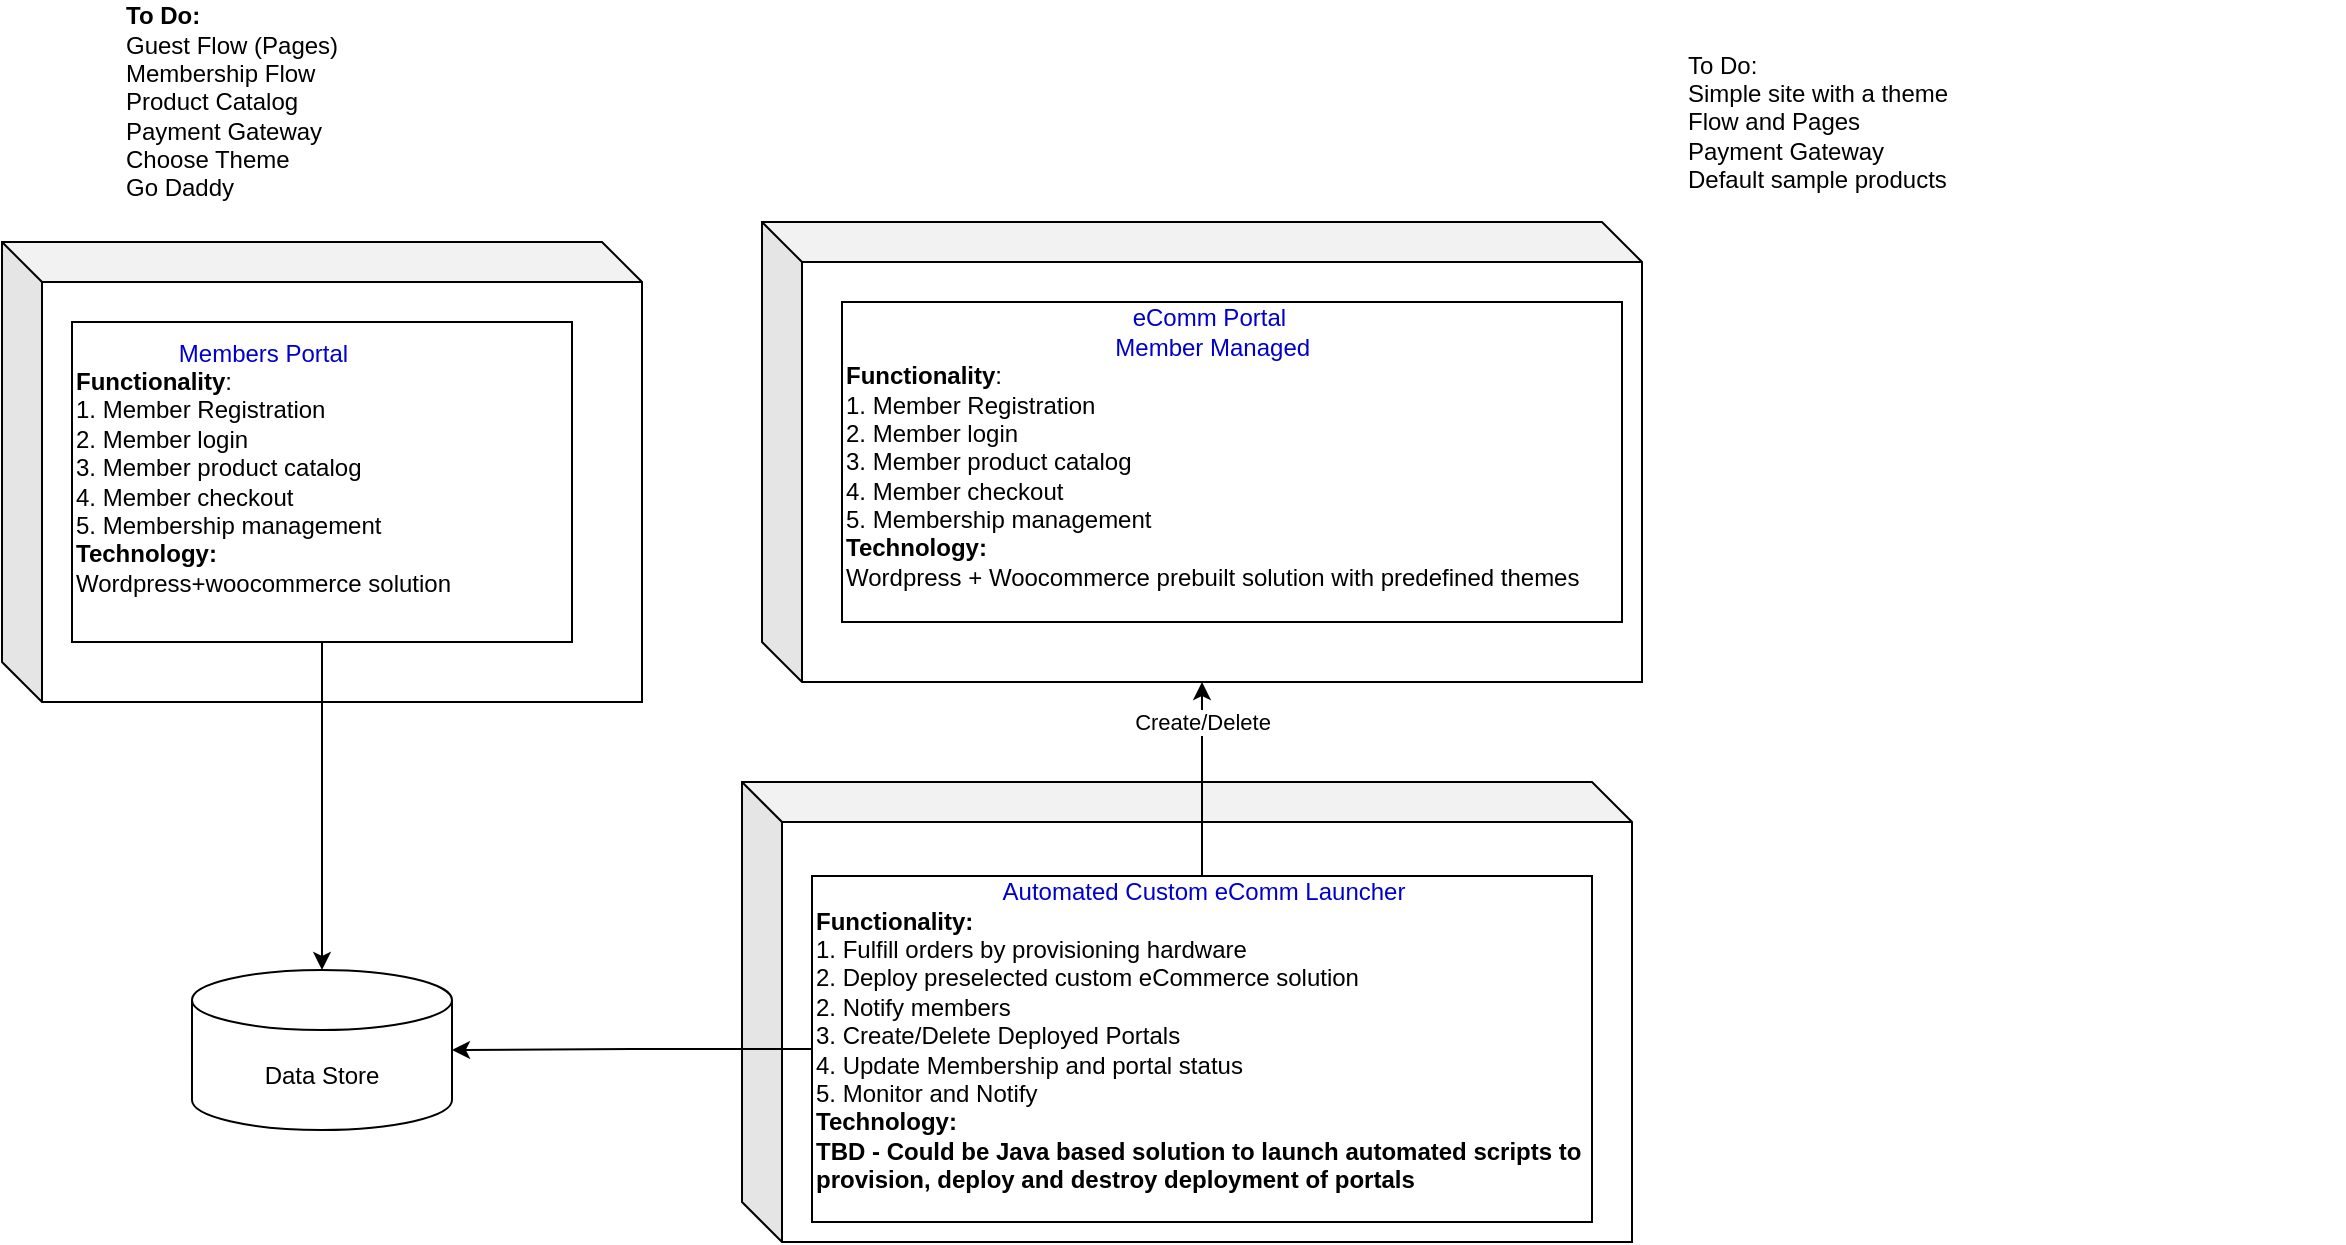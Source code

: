 <mxfile version="15.4.0" type="github">
  <diagram name="Page-1" id="c4acf3e9-155e-7222-9cf6-157b1a14988f">
    <mxGraphModel dx="1422" dy="794" grid="1" gridSize="10" guides="1" tooltips="1" connect="1" arrows="1" fold="1" page="1" pageScale="1" pageWidth="850" pageHeight="1100" background="none" math="0" shadow="0">
      <root>
        <mxCell id="0" />
        <mxCell id="1" parent="0" />
        <mxCell id="5d2195bd80daf111-35" style="edgeStyle=orthogonalEdgeStyle;rounded=0;html=1;dashed=1;labelBackgroundColor=none;startFill=0;endArrow=open;endFill=0;endSize=10;fontFamily=Verdana;fontSize=10;" parent="1" edge="1">
          <mxGeometry relative="1" as="geometry">
            <Array as="points">
              <mxPoint x="545" y="970" />
              <mxPoint x="545" y="970" />
            </Array>
            <mxPoint x="545" y="963" as="sourcePoint" />
          </mxGeometry>
        </mxCell>
        <mxCell id="5d2195bd80daf111-36" style="edgeStyle=orthogonalEdgeStyle;rounded=0;html=1;dashed=1;labelBackgroundColor=none;startFill=0;endArrow=open;endFill=0;endSize=10;fontFamily=Verdana;fontSize=10;" parent="1" edge="1">
          <mxGeometry relative="1" as="geometry">
            <Array as="points">
              <mxPoint x="550" y="520" />
            </Array>
            <mxPoint x="490" y="520" as="targetPoint" />
          </mxGeometry>
        </mxCell>
        <mxCell id="5d2195bd80daf111-34" style="edgeStyle=orthogonalEdgeStyle;rounded=0;html=1;dashed=1;labelBackgroundColor=none;startFill=0;endArrow=open;endFill=0;endSize=10;fontFamily=Verdana;fontSize=10;" parent="1" edge="1">
          <mxGeometry relative="1" as="geometry">
            <Array as="points">
              <mxPoint x="410" y="1029" />
              <mxPoint x="410" y="1029" />
            </Array>
            <mxPoint x="490" y="1029" as="targetPoint" />
          </mxGeometry>
        </mxCell>
        <mxCell id="5d2195bd80daf111-30" style="edgeStyle=orthogonalEdgeStyle;rounded=0;html=1;dashed=1;labelBackgroundColor=none;startFill=0;endArrow=open;endFill=0;endSize=10;fontFamily=Verdana;fontSize=10;" parent="1" edge="1">
          <mxGeometry relative="1" as="geometry">
            <Array as="points">
              <mxPoint x="300" y="580" />
              <mxPoint x="300" y="642" />
            </Array>
            <mxPoint x="250" y="580" as="sourcePoint" />
          </mxGeometry>
        </mxCell>
        <mxCell id="5d2195bd80daf111-32" style="edgeStyle=orthogonalEdgeStyle;rounded=0;html=1;dashed=1;labelBackgroundColor=none;startFill=0;endArrow=open;endFill=0;endSize=10;fontFamily=Verdana;fontSize=10;" parent="1" edge="1">
          <mxGeometry relative="1" as="geometry">
            <Array as="points">
              <mxPoint x="170" y="780" />
            </Array>
            <mxPoint x="170" y="590" as="sourcePoint" />
          </mxGeometry>
        </mxCell>
        <mxCell id="5d2195bd80daf111-33" style="edgeStyle=orthogonalEdgeStyle;rounded=0;html=1;dashed=1;labelBackgroundColor=none;startFill=0;endArrow=open;endFill=0;endSize=10;fontFamily=Verdana;fontSize=10;" parent="1" edge="1">
          <mxGeometry relative="1" as="geometry">
            <Array as="points">
              <mxPoint x="140" y="978" />
            </Array>
            <mxPoint x="140" y="590" as="sourcePoint" />
          </mxGeometry>
        </mxCell>
        <mxCell id="Naqz7WwvthQqh0Y6qo8N-1" value="&lt;div style=&quot;text-align: justify&quot;&gt;&lt;span&gt;Dedicated VM&lt;/span&gt;&lt;/div&gt;" style="shape=cube;whiteSpace=wrap;html=1;boundedLbl=1;backgroundOutline=1;darkOpacity=0.05;darkOpacity2=0.1;" parent="1" vertex="1">
          <mxGeometry x="470" y="120" width="440" height="230" as="geometry" />
        </mxCell>
        <mxCell id="Naqz7WwvthQqh0Y6qo8N-4" value="Home Portal" style="shape=cube;whiteSpace=wrap;html=1;boundedLbl=1;backgroundOutline=1;darkOpacity=0.05;darkOpacity2=0.1;" parent="1" vertex="1">
          <mxGeometry x="90" y="130" width="320" height="230" as="geometry" />
        </mxCell>
        <mxCell id="Naqz7WwvthQqh0Y6qo8N-7" style="edgeStyle=orthogonalEdgeStyle;rounded=0;orthogonalLoop=1;jettySize=auto;html=1;entryX=0.5;entryY=0;entryDx=0;entryDy=0;entryPerimeter=0;" parent="1" source="Naqz7WwvthQqh0Y6qo8N-5" target="Naqz7WwvthQqh0Y6qo8N-6" edge="1">
          <mxGeometry relative="1" as="geometry" />
        </mxCell>
        <mxCell id="Naqz7WwvthQqh0Y6qo8N-5" value="&lt;div style=&quot;text-align: center&quot;&gt;&lt;span&gt;&lt;font color=&quot;#0000cc&quot;&gt;Members Portal&lt;/font&gt;&lt;/span&gt;&lt;/div&gt;&lt;div&gt;&lt;b&gt;Functionality&lt;/b&gt;:&lt;/div&gt;&lt;div&gt;&lt;span&gt;1. Member Registration&lt;/span&gt;&lt;/div&gt;&lt;div&gt;&lt;span&gt;2. Member login&lt;/span&gt;&lt;/div&gt;&lt;div&gt;&lt;span&gt;3. Member product catalog&lt;/span&gt;&lt;/div&gt;&lt;div&gt;&lt;span&gt;4. Member checkout&lt;/span&gt;&lt;/div&gt;&lt;div&gt;&lt;span&gt;5. Membership management&lt;/span&gt;&lt;/div&gt;&lt;div&gt;&lt;span&gt;&lt;b&gt;Technology:&lt;/b&gt;&lt;/span&gt;&lt;/div&gt;&lt;div&gt;Wordpress+woocommerce solution&lt;/div&gt;&lt;div&gt;&lt;span&gt;&lt;br&gt;&lt;/span&gt;&lt;/div&gt;" style="rounded=0;whiteSpace=wrap;html=1;align=left;" parent="1" vertex="1">
          <mxGeometry x="125" y="170" width="250" height="160" as="geometry" />
        </mxCell>
        <mxCell id="Naqz7WwvthQqh0Y6qo8N-6" value="Data Store" style="shape=cylinder3;whiteSpace=wrap;html=1;boundedLbl=1;backgroundOutline=1;size=15;" parent="1" vertex="1">
          <mxGeometry x="185" y="494" width="130" height="80" as="geometry" />
        </mxCell>
        <mxCell id="Naqz7WwvthQqh0Y6qo8N-8" value="Home Portal" style="shape=cube;whiteSpace=wrap;html=1;boundedLbl=1;backgroundOutline=1;darkOpacity=0.05;darkOpacity2=0.1;" parent="1" vertex="1">
          <mxGeometry x="460" y="400" width="445" height="230" as="geometry" />
        </mxCell>
        <mxCell id="Naqz7WwvthQqh0Y6qo8N-10" style="edgeStyle=orthogonalEdgeStyle;rounded=0;orthogonalLoop=1;jettySize=auto;html=1;entryX=1;entryY=0.5;entryDx=0;entryDy=0;entryPerimeter=0;" parent="1" source="Naqz7WwvthQqh0Y6qo8N-9" target="Naqz7WwvthQqh0Y6qo8N-6" edge="1">
          <mxGeometry relative="1" as="geometry" />
        </mxCell>
        <mxCell id="Naqz7WwvthQqh0Y6qo8N-11" style="edgeStyle=orthogonalEdgeStyle;rounded=0;orthogonalLoop=1;jettySize=auto;html=1;" parent="1" source="Naqz7WwvthQqh0Y6qo8N-9" target="Naqz7WwvthQqh0Y6qo8N-1" edge="1">
          <mxGeometry relative="1" as="geometry" />
        </mxCell>
        <mxCell id="Naqz7WwvthQqh0Y6qo8N-13" value="Create/Delete" style="edgeLabel;html=1;align=center;verticalAlign=middle;resizable=0;points=[];" parent="Naqz7WwvthQqh0Y6qo8N-11" vertex="1" connectable="0">
          <mxGeometry x="0.33" relative="1" as="geometry">
            <mxPoint y="-13" as="offset" />
          </mxGeometry>
        </mxCell>
        <mxCell id="Naqz7WwvthQqh0Y6qo8N-9" value="&lt;div style=&quot;text-align: center&quot;&gt;&lt;font color=&quot;#0000cc&quot;&gt;Automated Custom eComm Launcher&lt;/font&gt;&lt;/div&gt;&lt;div&gt;&lt;span&gt;&lt;b&gt;Functionality:&lt;/b&gt;&lt;/span&gt;&lt;/div&gt;&lt;div&gt;&lt;span&gt;1. Fulfill&amp;nbsp;orders by provisioning hardware&amp;nbsp;&lt;/span&gt;&lt;/div&gt;&lt;div&gt;&lt;span&gt;2. Deploy preselected custom eCommerce solution&lt;/span&gt;&lt;/div&gt;&lt;div&gt;&lt;span&gt;2. Notify members&lt;/span&gt;&lt;/div&gt;&lt;div&gt;&lt;span&gt;3. Create/Delete Deployed Portals&lt;/span&gt;&lt;/div&gt;&lt;div&gt;&lt;span&gt;4. Update Membership and portal status&lt;/span&gt;&lt;/div&gt;&lt;div&gt;&lt;span&gt;5. Monitor and Notify&amp;nbsp; &amp;nbsp;&lt;/span&gt;&lt;/div&gt;&lt;div&gt;&lt;span&gt;&lt;b&gt;Technology:&lt;/b&gt;&lt;/span&gt;&lt;/div&gt;&lt;div&gt;&lt;span&gt;&lt;b&gt;TBD - Could be Java based solution to launch automated scripts to provision, deploy and destroy deployment of portals&lt;/b&gt;&lt;/span&gt;&lt;/div&gt;&lt;div&gt;&lt;span&gt;&lt;br&gt;&lt;/span&gt;&lt;/div&gt;" style="rounded=0;whiteSpace=wrap;html=1;align=left;" parent="1" vertex="1">
          <mxGeometry x="495" y="447" width="390" height="173" as="geometry" />
        </mxCell>
        <mxCell id="Naqz7WwvthQqh0Y6qo8N-12" value="&lt;div style=&quot;text-align: center&quot;&gt;&lt;span&gt;&lt;font color=&quot;#0000cc&quot;&gt;eComm Portal&amp;nbsp;&lt;/font&gt;&lt;/span&gt;&lt;/div&gt;&lt;div style=&quot;text-align: center&quot;&gt;&lt;span&gt;&lt;font color=&quot;#0000cc&quot;&gt;Member Managed&lt;/font&gt;&lt;/span&gt;&lt;/div&gt;&lt;div&gt;&lt;b&gt;Functionality&lt;/b&gt;:&lt;/div&gt;&lt;div&gt;&lt;span&gt;1. Member Registration&lt;/span&gt;&lt;/div&gt;&lt;div&gt;&lt;span&gt;2. Member login&lt;/span&gt;&lt;/div&gt;&lt;div&gt;&lt;span&gt;3. Member product catalog&lt;/span&gt;&lt;/div&gt;&lt;div&gt;&lt;span&gt;4. Member checkout&lt;/span&gt;&lt;/div&gt;&lt;div&gt;&lt;span&gt;5. Membership management&lt;/span&gt;&lt;/div&gt;&lt;div&gt;&lt;span&gt;&lt;b&gt;Technology:&lt;/b&gt;&lt;/span&gt;&lt;/div&gt;&lt;div&gt;Wordpress + Woocommerce prebuilt solution with predefined themes&lt;/div&gt;&lt;div&gt;&lt;span&gt;&lt;br&gt;&lt;/span&gt;&lt;/div&gt;" style="rounded=0;whiteSpace=wrap;html=1;align=left;" parent="1" vertex="1">
          <mxGeometry x="510" y="160" width="390" height="160" as="geometry" />
        </mxCell>
        <mxCell id="4_dkRQguBMF1F9O0BpIp-3" value="To Do:&lt;br&gt;Simple site with a theme&lt;br&gt;Flow and Pages&lt;br&gt;Payment Gateway&lt;br&gt;Default sample products" style="text;html=1;strokeColor=none;fillColor=none;align=left;verticalAlign=middle;whiteSpace=wrap;rounded=0;" vertex="1" parent="1">
          <mxGeometry x="931" y="20" width="330" height="100" as="geometry" />
        </mxCell>
        <mxCell id="4_dkRQguBMF1F9O0BpIp-4" value="&lt;b&gt;To Do:&lt;/b&gt;&lt;br&gt;Guest Flow (Pages)&lt;br&gt;Membership Flow&lt;br&gt;Product Catalog&lt;br&gt;Payment Gateway&lt;br&gt;Choose Theme&lt;br&gt;Go Daddy" style="text;html=1;strokeColor=none;fillColor=none;align=left;verticalAlign=middle;whiteSpace=wrap;rounded=0;" vertex="1" parent="1">
          <mxGeometry x="150" y="20" width="190" height="80" as="geometry" />
        </mxCell>
      </root>
    </mxGraphModel>
  </diagram>
</mxfile>
